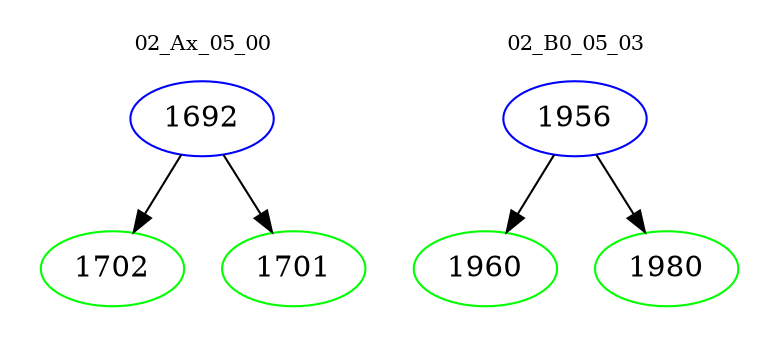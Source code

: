 digraph{
subgraph cluster_0 {
color = white
label = "02_Ax_05_00";
fontsize=10;
T0_1692 [label="1692", color="blue"]
T0_1692 -> T0_1702 [color="black"]
T0_1702 [label="1702", color="green"]
T0_1692 -> T0_1701 [color="black"]
T0_1701 [label="1701", color="green"]
}
subgraph cluster_1 {
color = white
label = "02_B0_05_03";
fontsize=10;
T1_1956 [label="1956", color="blue"]
T1_1956 -> T1_1960 [color="black"]
T1_1960 [label="1960", color="green"]
T1_1956 -> T1_1980 [color="black"]
T1_1980 [label="1980", color="green"]
}
}

